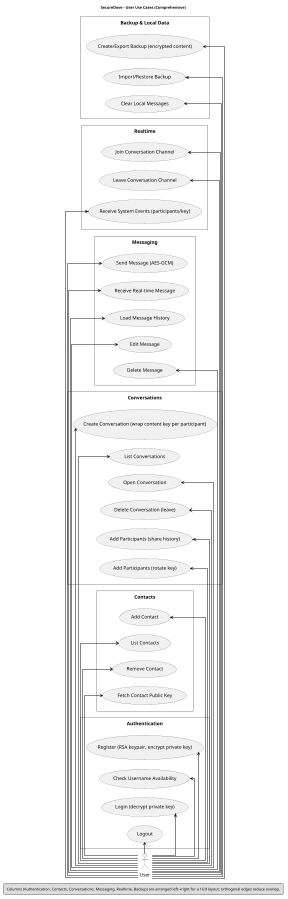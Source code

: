 @startuml
title SecureDove – User Use Cases (Comprehensive)

left to right direction

skinparam defaultFontSize 18
skinparam ArrowThickness 2
skinparam linetype ortho
skinparam Padding 8
scale 1600*900

actor User

rectangle "Authentication" as AUTH {
  together {
    usecase U1 as "Register (RSA keypair, encrypt private key)"
    usecase U2 as "Check Username Availability"
    usecase U3 as "Login (decrypt private key)"
    usecase U4 as "Logout"
  }
}

rectangle "Contacts" as CONTACTS {
  together {
    usecase U5 as "Add Contact"
    usecase U6 as "List Contacts"
    usecase U7 as "Remove Contact"
    usecase U8 as "Fetch Contact Public Key"
  }
}

rectangle "Conversations" as CONVOS {
  together {
    usecase U9 as "Create Conversation (wrap content key per participant)"
    usecase U10 as "List Conversations"
    usecase U11 as "Open Conversation"
    usecase U12 as "Delete Conversation (leave)"
    usecase U13 as "Add Participants (share history)"
    usecase U14 as "Add Participants (rotate key)"
  }
}

rectangle "Messaging" as MSG {
  together {
    usecase U15 as "Send Message (AES-GCM)"
    usecase U16 as "Receive Real-time Message"
    usecase U17 as "Load Message History"
    usecase U18 as "Edit Message"
    usecase U19 as "Delete Message"
  }
}

rectangle "Realtime" as RT {
  together {
    usecase U20 as "Join Conversation Channel"
    usecase U21 as "Leave Conversation Channel"
    usecase U22 as "Receive System Events (participants/key)"
  }
}

rectangle "Backup & Local Data" as BAK {
  together {
    usecase U23 as "Create/Export Backup (encrypted content)"
    usecase U24 as "Import/Restore Backup"
    usecase U25 as "Clear Local Messages"
  }
}

User -right-> U1
User -right-> U2
User -right-> U3
User -right-> U4

User -right-> U5
User -right-> U6
User -right-> U7
User -right-> U8

User -right-> U9
User -right-> U10
User -right-> U11
User -right-> U12
User -right-> U13
User -right-> U14

User -right-> U15
User -right-> U16
User -right-> U17
User -right-> U18
User -right-> U19

User -right-> U20
User -right-> U21
User -right-> U22

User -right-> U23
User -right-> U24
User -right-> U25

legend bottom
Columns (Authentication, Contacts, Conversations, Messaging, Realtime, Backup) are arranged left→right for a 16:9 layout; orthogonal edges reduce overlap.
endlegend

@enduml
